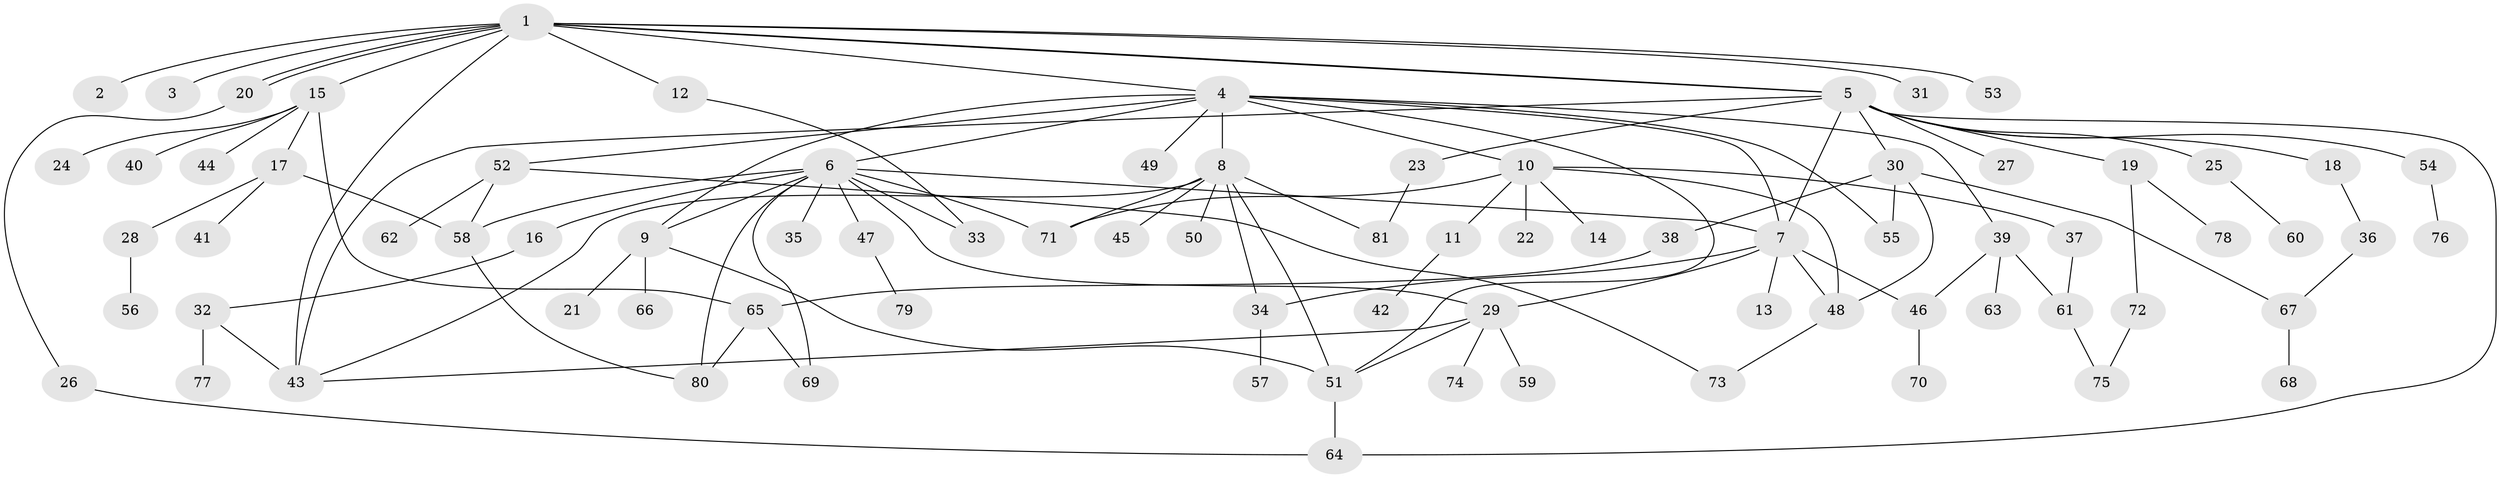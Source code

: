// Generated by graph-tools (version 1.1) at 2025/11/02/27/25 16:11:11]
// undirected, 81 vertices, 114 edges
graph export_dot {
graph [start="1"]
  node [color=gray90,style=filled];
  1;
  2;
  3;
  4;
  5;
  6;
  7;
  8;
  9;
  10;
  11;
  12;
  13;
  14;
  15;
  16;
  17;
  18;
  19;
  20;
  21;
  22;
  23;
  24;
  25;
  26;
  27;
  28;
  29;
  30;
  31;
  32;
  33;
  34;
  35;
  36;
  37;
  38;
  39;
  40;
  41;
  42;
  43;
  44;
  45;
  46;
  47;
  48;
  49;
  50;
  51;
  52;
  53;
  54;
  55;
  56;
  57;
  58;
  59;
  60;
  61;
  62;
  63;
  64;
  65;
  66;
  67;
  68;
  69;
  70;
  71;
  72;
  73;
  74;
  75;
  76;
  77;
  78;
  79;
  80;
  81;
  1 -- 2;
  1 -- 3;
  1 -- 4;
  1 -- 5;
  1 -- 5;
  1 -- 12;
  1 -- 15;
  1 -- 20;
  1 -- 20;
  1 -- 31;
  1 -- 43;
  1 -- 53;
  4 -- 6;
  4 -- 7;
  4 -- 8;
  4 -- 9;
  4 -- 10;
  4 -- 39;
  4 -- 49;
  4 -- 51;
  4 -- 52;
  4 -- 55;
  5 -- 7;
  5 -- 18;
  5 -- 19;
  5 -- 23;
  5 -- 25;
  5 -- 27;
  5 -- 30;
  5 -- 43;
  5 -- 54;
  5 -- 64;
  6 -- 7;
  6 -- 9;
  6 -- 16;
  6 -- 29;
  6 -- 33;
  6 -- 35;
  6 -- 47;
  6 -- 58;
  6 -- 69;
  6 -- 71;
  6 -- 80;
  7 -- 13;
  7 -- 29;
  7 -- 34;
  7 -- 46;
  7 -- 48;
  8 -- 34;
  8 -- 43;
  8 -- 45;
  8 -- 50;
  8 -- 51;
  8 -- 71;
  8 -- 81;
  9 -- 21;
  9 -- 51;
  9 -- 66;
  10 -- 11;
  10 -- 14;
  10 -- 22;
  10 -- 37;
  10 -- 48;
  10 -- 71;
  11 -- 42;
  12 -- 33;
  15 -- 17;
  15 -- 24;
  15 -- 40;
  15 -- 44;
  15 -- 65;
  16 -- 32;
  17 -- 28;
  17 -- 41;
  17 -- 58;
  18 -- 36;
  19 -- 72;
  19 -- 78;
  20 -- 26;
  23 -- 81;
  25 -- 60;
  26 -- 64;
  28 -- 56;
  29 -- 43;
  29 -- 51;
  29 -- 59;
  29 -- 74;
  30 -- 38;
  30 -- 48;
  30 -- 55;
  30 -- 67;
  32 -- 43;
  32 -- 77;
  34 -- 57;
  36 -- 67;
  37 -- 61;
  38 -- 65;
  39 -- 46;
  39 -- 61;
  39 -- 63;
  46 -- 70;
  47 -- 79;
  48 -- 73;
  51 -- 64;
  52 -- 58;
  52 -- 62;
  52 -- 73;
  54 -- 76;
  58 -- 80;
  61 -- 75;
  65 -- 69;
  65 -- 80;
  67 -- 68;
  72 -- 75;
}
